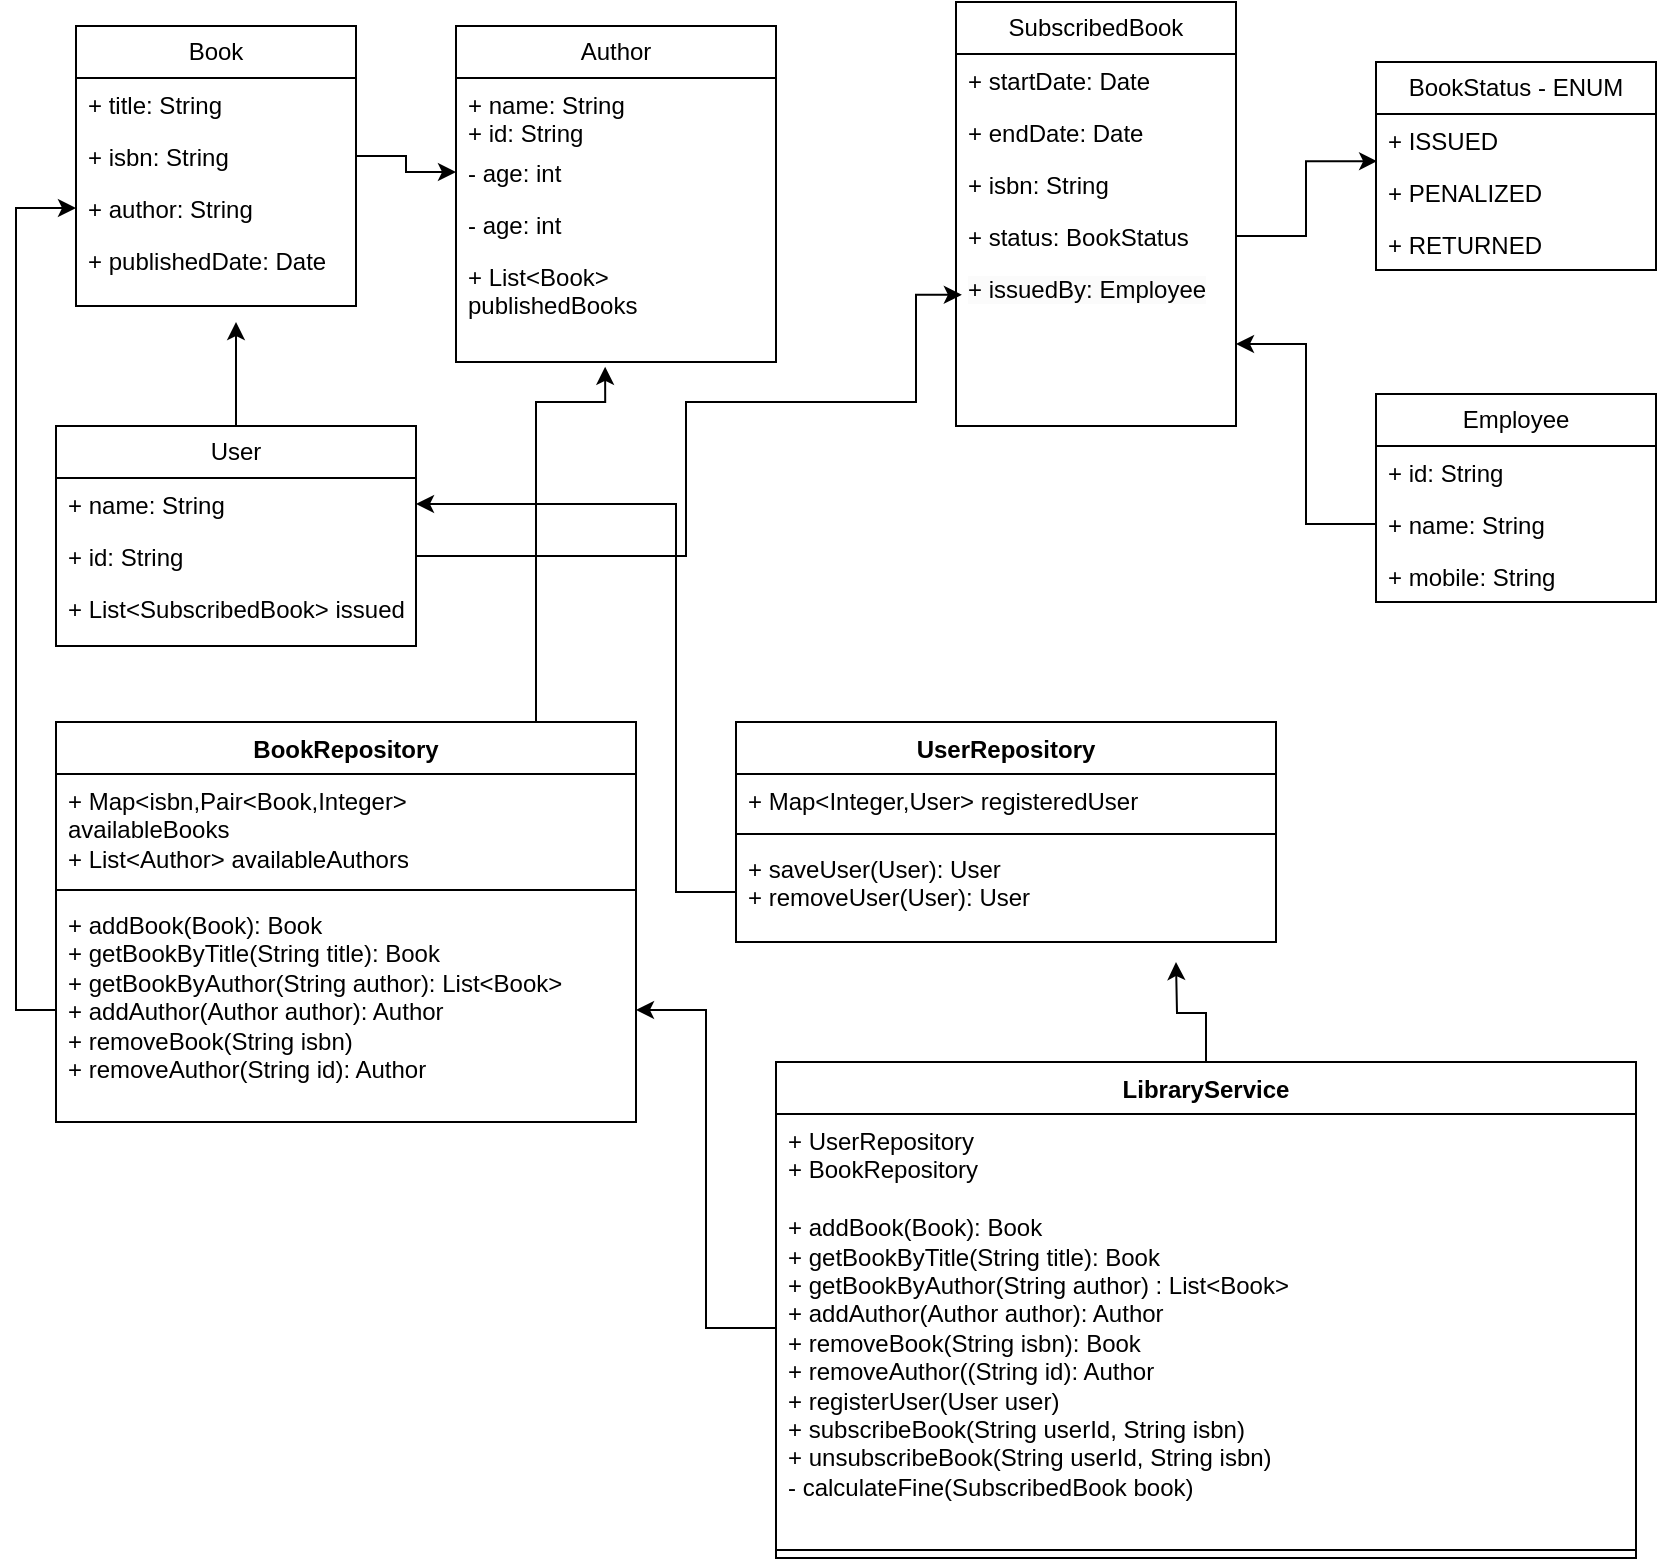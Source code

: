 <mxfile version="24.7.7">
  <diagram name="Page-1" id="tEH3crVplecIQbQHGZhr">
    <mxGraphModel dx="989" dy="1673" grid="1" gridSize="10" guides="1" tooltips="1" connect="1" arrows="1" fold="1" page="1" pageScale="1" pageWidth="850" pageHeight="1100" math="0" shadow="0">
      <root>
        <mxCell id="0" />
        <mxCell id="1" parent="0" />
        <mxCell id="4mwLRk9rZ4MO9JZMdo6K-1" value="Book" style="swimlane;fontStyle=0;childLayout=stackLayout;horizontal=1;startSize=26;fillColor=none;horizontalStack=0;resizeParent=1;resizeParentMax=0;resizeLast=0;collapsible=1;marginBottom=0;whiteSpace=wrap;html=1;" vertex="1" parent="1">
          <mxGeometry x="40" y="-288" width="140" height="140" as="geometry" />
        </mxCell>
        <mxCell id="4mwLRk9rZ4MO9JZMdo6K-2" value="+ title: String" style="text;strokeColor=none;fillColor=none;align=left;verticalAlign=top;spacingLeft=4;spacingRight=4;overflow=hidden;rotatable=0;points=[[0,0.5],[1,0.5]];portConstraint=eastwest;whiteSpace=wrap;html=1;" vertex="1" parent="4mwLRk9rZ4MO9JZMdo6K-1">
          <mxGeometry y="26" width="140" height="26" as="geometry" />
        </mxCell>
        <mxCell id="4mwLRk9rZ4MO9JZMdo6K-3" value="+ isbn: String" style="text;strokeColor=none;fillColor=none;align=left;verticalAlign=top;spacingLeft=4;spacingRight=4;overflow=hidden;rotatable=0;points=[[0,0.5],[1,0.5]];portConstraint=eastwest;whiteSpace=wrap;html=1;" vertex="1" parent="4mwLRk9rZ4MO9JZMdo6K-1">
          <mxGeometry y="52" width="140" height="26" as="geometry" />
        </mxCell>
        <mxCell id="4mwLRk9rZ4MO9JZMdo6K-5" value="+ author: String" style="text;strokeColor=none;fillColor=none;align=left;verticalAlign=top;spacingLeft=4;spacingRight=4;overflow=hidden;rotatable=0;points=[[0,0.5],[1,0.5]];portConstraint=eastwest;whiteSpace=wrap;html=1;" vertex="1" parent="4mwLRk9rZ4MO9JZMdo6K-1">
          <mxGeometry y="78" width="140" height="26" as="geometry" />
        </mxCell>
        <mxCell id="4mwLRk9rZ4MO9JZMdo6K-4" value="+ publishedDate: Date" style="text;strokeColor=none;fillColor=none;align=left;verticalAlign=top;spacingLeft=4;spacingRight=4;overflow=hidden;rotatable=0;points=[[0,0.5],[1,0.5]];portConstraint=eastwest;whiteSpace=wrap;html=1;" vertex="1" parent="4mwLRk9rZ4MO9JZMdo6K-1">
          <mxGeometry y="104" width="140" height="36" as="geometry" />
        </mxCell>
        <mxCell id="4mwLRk9rZ4MO9JZMdo6K-6" value="Author" style="swimlane;fontStyle=0;childLayout=stackLayout;horizontal=1;startSize=26;fillColor=none;horizontalStack=0;resizeParent=1;resizeParentMax=0;resizeLast=0;collapsible=1;marginBottom=0;whiteSpace=wrap;html=1;" vertex="1" parent="1">
          <mxGeometry x="230" y="-288" width="160" height="168" as="geometry" />
        </mxCell>
        <mxCell id="4mwLRk9rZ4MO9JZMdo6K-7" value="+ name: String&lt;div&gt;+ id: String&lt;/div&gt;&lt;div&gt;&lt;br&gt;&lt;/div&gt;&lt;div&gt;&lt;br&gt;&lt;/div&gt;&lt;div&gt;&lt;br&gt;&lt;/div&gt;" style="text;strokeColor=none;fillColor=none;align=left;verticalAlign=top;spacingLeft=4;spacingRight=4;overflow=hidden;rotatable=0;points=[[0,0.5],[1,0.5]];portConstraint=eastwest;whiteSpace=wrap;html=1;" vertex="1" parent="4mwLRk9rZ4MO9JZMdo6K-6">
          <mxGeometry y="26" width="160" height="34" as="geometry" />
        </mxCell>
        <mxCell id="4mwLRk9rZ4MO9JZMdo6K-8" value="- age: int" style="text;strokeColor=none;fillColor=none;align=left;verticalAlign=top;spacingLeft=4;spacingRight=4;overflow=hidden;rotatable=0;points=[[0,0.5],[1,0.5]];portConstraint=eastwest;whiteSpace=wrap;html=1;" vertex="1" parent="4mwLRk9rZ4MO9JZMdo6K-6">
          <mxGeometry y="60" width="160" height="26" as="geometry" />
        </mxCell>
        <mxCell id="4mwLRk9rZ4MO9JZMdo6K-11" value="- age: int" style="text;strokeColor=none;fillColor=none;align=left;verticalAlign=top;spacingLeft=4;spacingRight=4;overflow=hidden;rotatable=0;points=[[0,0.5],[1,0.5]];portConstraint=eastwest;whiteSpace=wrap;html=1;" vertex="1" parent="4mwLRk9rZ4MO9JZMdo6K-6">
          <mxGeometry y="86" width="160" height="26" as="geometry" />
        </mxCell>
        <mxCell id="4mwLRk9rZ4MO9JZMdo6K-9" value="+ List&amp;lt;Book&amp;gt; publishedBooks" style="text;strokeColor=none;fillColor=none;align=left;verticalAlign=top;spacingLeft=4;spacingRight=4;overflow=hidden;rotatable=0;points=[[0,0.5],[1,0.5]];portConstraint=eastwest;whiteSpace=wrap;html=1;" vertex="1" parent="4mwLRk9rZ4MO9JZMdo6K-6">
          <mxGeometry y="112" width="160" height="56" as="geometry" />
        </mxCell>
        <mxCell id="4mwLRk9rZ4MO9JZMdo6K-12" value="SubscribedBook" style="swimlane;fontStyle=0;childLayout=stackLayout;horizontal=1;startSize=26;fillColor=none;horizontalStack=0;resizeParent=1;resizeParentMax=0;resizeLast=0;collapsible=1;marginBottom=0;whiteSpace=wrap;html=1;" vertex="1" parent="1">
          <mxGeometry x="480" y="-300" width="140" height="212" as="geometry" />
        </mxCell>
        <mxCell id="4mwLRk9rZ4MO9JZMdo6K-13" value="+ startDate: Date" style="text;strokeColor=none;fillColor=none;align=left;verticalAlign=top;spacingLeft=4;spacingRight=4;overflow=hidden;rotatable=0;points=[[0,0.5],[1,0.5]];portConstraint=eastwest;whiteSpace=wrap;html=1;" vertex="1" parent="4mwLRk9rZ4MO9JZMdo6K-12">
          <mxGeometry y="26" width="140" height="26" as="geometry" />
        </mxCell>
        <mxCell id="4mwLRk9rZ4MO9JZMdo6K-14" value="+ endDate: Date" style="text;strokeColor=none;fillColor=none;align=left;verticalAlign=top;spacingLeft=4;spacingRight=4;overflow=hidden;rotatable=0;points=[[0,0.5],[1,0.5]];portConstraint=eastwest;whiteSpace=wrap;html=1;" vertex="1" parent="4mwLRk9rZ4MO9JZMdo6K-12">
          <mxGeometry y="52" width="140" height="26" as="geometry" />
        </mxCell>
        <mxCell id="4mwLRk9rZ4MO9JZMdo6K-16" value="+ isbn: String" style="text;strokeColor=none;fillColor=none;align=left;verticalAlign=top;spacingLeft=4;spacingRight=4;overflow=hidden;rotatable=0;points=[[0,0.5],[1,0.5]];portConstraint=eastwest;whiteSpace=wrap;html=1;" vertex="1" parent="4mwLRk9rZ4MO9JZMdo6K-12">
          <mxGeometry y="78" width="140" height="26" as="geometry" />
        </mxCell>
        <mxCell id="4mwLRk9rZ4MO9JZMdo6K-17" value="+ status: BookStatus" style="text;strokeColor=none;fillColor=none;align=left;verticalAlign=top;spacingLeft=4;spacingRight=4;overflow=hidden;rotatable=0;points=[[0,0.5],[1,0.5]];portConstraint=eastwest;whiteSpace=wrap;html=1;" vertex="1" parent="4mwLRk9rZ4MO9JZMdo6K-12">
          <mxGeometry y="104" width="140" height="26" as="geometry" />
        </mxCell>
        <mxCell id="4mwLRk9rZ4MO9JZMdo6K-15" value="&lt;span style=&quot;color: rgb(0, 0, 0); font-family: Helvetica; font-size: 12px; font-style: normal; font-variant-ligatures: normal; font-variant-caps: normal; font-weight: 400; letter-spacing: normal; orphans: 2; text-align: left; text-indent: 0px; text-transform: none; widows: 2; word-spacing: 0px; -webkit-text-stroke-width: 0px; white-space: normal; background-color: rgb(251, 251, 251); text-decoration-thickness: initial; text-decoration-style: initial; text-decoration-color: initial; display: inline !important; float: none;&quot;&gt;+ issuedBy: Employee&lt;/span&gt;" style="text;strokeColor=none;fillColor=none;align=left;verticalAlign=top;spacingLeft=4;spacingRight=4;overflow=hidden;rotatable=0;points=[[0,0.5],[1,0.5]];portConstraint=eastwest;whiteSpace=wrap;html=1;" vertex="1" parent="4mwLRk9rZ4MO9JZMdo6K-12">
          <mxGeometry y="130" width="140" height="82" as="geometry" />
        </mxCell>
        <mxCell id="4mwLRk9rZ4MO9JZMdo6K-18" value="BookStatus - ENUM" style="swimlane;fontStyle=0;childLayout=stackLayout;horizontal=1;startSize=26;fillColor=none;horizontalStack=0;resizeParent=1;resizeParentMax=0;resizeLast=0;collapsible=1;marginBottom=0;whiteSpace=wrap;html=1;" vertex="1" parent="1">
          <mxGeometry x="690" y="-270" width="140" height="104" as="geometry" />
        </mxCell>
        <mxCell id="4mwLRk9rZ4MO9JZMdo6K-19" value="+ ISSUED" style="text;strokeColor=none;fillColor=none;align=left;verticalAlign=top;spacingLeft=4;spacingRight=4;overflow=hidden;rotatable=0;points=[[0,0.5],[1,0.5]];portConstraint=eastwest;whiteSpace=wrap;html=1;" vertex="1" parent="4mwLRk9rZ4MO9JZMdo6K-18">
          <mxGeometry y="26" width="140" height="26" as="geometry" />
        </mxCell>
        <mxCell id="4mwLRk9rZ4MO9JZMdo6K-20" value="+ PENALIZED" style="text;strokeColor=none;fillColor=none;align=left;verticalAlign=top;spacingLeft=4;spacingRight=4;overflow=hidden;rotatable=0;points=[[0,0.5],[1,0.5]];portConstraint=eastwest;whiteSpace=wrap;html=1;" vertex="1" parent="4mwLRk9rZ4MO9JZMdo6K-18">
          <mxGeometry y="52" width="140" height="26" as="geometry" />
        </mxCell>
        <mxCell id="4mwLRk9rZ4MO9JZMdo6K-21" value="+ RETURNED" style="text;strokeColor=none;fillColor=none;align=left;verticalAlign=top;spacingLeft=4;spacingRight=4;overflow=hidden;rotatable=0;points=[[0,0.5],[1,0.5]];portConstraint=eastwest;whiteSpace=wrap;html=1;" vertex="1" parent="4mwLRk9rZ4MO9JZMdo6K-18">
          <mxGeometry y="78" width="140" height="26" as="geometry" />
        </mxCell>
        <mxCell id="4mwLRk9rZ4MO9JZMdo6K-22" style="edgeStyle=orthogonalEdgeStyle;rounded=0;orthogonalLoop=1;jettySize=auto;html=1;exitX=1;exitY=0.5;exitDx=0;exitDy=0;entryX=0.004;entryY=0.908;entryDx=0;entryDy=0;entryPerimeter=0;" edge="1" parent="1" source="4mwLRk9rZ4MO9JZMdo6K-17" target="4mwLRk9rZ4MO9JZMdo6K-19">
          <mxGeometry relative="1" as="geometry" />
        </mxCell>
        <mxCell id="4mwLRk9rZ4MO9JZMdo6K-31" style="edgeStyle=orthogonalEdgeStyle;rounded=0;orthogonalLoop=1;jettySize=auto;html=1;" edge="1" parent="1" source="4mwLRk9rZ4MO9JZMdo6K-23">
          <mxGeometry relative="1" as="geometry">
            <mxPoint x="120" y="-140" as="targetPoint" />
          </mxGeometry>
        </mxCell>
        <mxCell id="4mwLRk9rZ4MO9JZMdo6K-23" value="User" style="swimlane;fontStyle=0;childLayout=stackLayout;horizontal=1;startSize=26;fillColor=none;horizontalStack=0;resizeParent=1;resizeParentMax=0;resizeLast=0;collapsible=1;marginBottom=0;whiteSpace=wrap;html=1;" vertex="1" parent="1">
          <mxGeometry x="30" y="-88" width="180" height="110" as="geometry" />
        </mxCell>
        <mxCell id="4mwLRk9rZ4MO9JZMdo6K-24" value="+ name: String" style="text;strokeColor=none;fillColor=none;align=left;verticalAlign=top;spacingLeft=4;spacingRight=4;overflow=hidden;rotatable=0;points=[[0,0.5],[1,0.5]];portConstraint=eastwest;whiteSpace=wrap;html=1;" vertex="1" parent="4mwLRk9rZ4MO9JZMdo6K-23">
          <mxGeometry y="26" width="180" height="26" as="geometry" />
        </mxCell>
        <mxCell id="4mwLRk9rZ4MO9JZMdo6K-25" value="+ id: String" style="text;strokeColor=none;fillColor=none;align=left;verticalAlign=top;spacingLeft=4;spacingRight=4;overflow=hidden;rotatable=0;points=[[0,0.5],[1,0.5]];portConstraint=eastwest;whiteSpace=wrap;html=1;" vertex="1" parent="4mwLRk9rZ4MO9JZMdo6K-23">
          <mxGeometry y="52" width="180" height="26" as="geometry" />
        </mxCell>
        <mxCell id="4mwLRk9rZ4MO9JZMdo6K-26" value="+ List&amp;lt;SubscribedBook&amp;gt; issued&lt;div&gt;&lt;br&gt;&lt;/div&gt;" style="text;strokeColor=none;fillColor=none;align=left;verticalAlign=top;spacingLeft=4;spacingRight=4;overflow=hidden;rotatable=0;points=[[0,0.5],[1,0.5]];portConstraint=eastwest;whiteSpace=wrap;html=1;" vertex="1" parent="4mwLRk9rZ4MO9JZMdo6K-23">
          <mxGeometry y="78" width="180" height="32" as="geometry" />
        </mxCell>
        <mxCell id="4mwLRk9rZ4MO9JZMdo6K-27" value="Employee" style="swimlane;fontStyle=0;childLayout=stackLayout;horizontal=1;startSize=26;fillColor=none;horizontalStack=0;resizeParent=1;resizeParentMax=0;resizeLast=0;collapsible=1;marginBottom=0;whiteSpace=wrap;html=1;" vertex="1" parent="1">
          <mxGeometry x="690" y="-104" width="140" height="104" as="geometry" />
        </mxCell>
        <mxCell id="4mwLRk9rZ4MO9JZMdo6K-28" value="+ id: String" style="text;strokeColor=none;fillColor=none;align=left;verticalAlign=top;spacingLeft=4;spacingRight=4;overflow=hidden;rotatable=0;points=[[0,0.5],[1,0.5]];portConstraint=eastwest;whiteSpace=wrap;html=1;" vertex="1" parent="4mwLRk9rZ4MO9JZMdo6K-27">
          <mxGeometry y="26" width="140" height="26" as="geometry" />
        </mxCell>
        <mxCell id="4mwLRk9rZ4MO9JZMdo6K-29" value="+ name: String" style="text;strokeColor=none;fillColor=none;align=left;verticalAlign=top;spacingLeft=4;spacingRight=4;overflow=hidden;rotatable=0;points=[[0,0.5],[1,0.5]];portConstraint=eastwest;whiteSpace=wrap;html=1;" vertex="1" parent="4mwLRk9rZ4MO9JZMdo6K-27">
          <mxGeometry y="52" width="140" height="26" as="geometry" />
        </mxCell>
        <mxCell id="4mwLRk9rZ4MO9JZMdo6K-30" value="+ mobile: String" style="text;strokeColor=none;fillColor=none;align=left;verticalAlign=top;spacingLeft=4;spacingRight=4;overflow=hidden;rotatable=0;points=[[0,0.5],[1,0.5]];portConstraint=eastwest;whiteSpace=wrap;html=1;" vertex="1" parent="4mwLRk9rZ4MO9JZMdo6K-27">
          <mxGeometry y="78" width="140" height="26" as="geometry" />
        </mxCell>
        <mxCell id="4mwLRk9rZ4MO9JZMdo6K-32" style="edgeStyle=orthogonalEdgeStyle;rounded=0;orthogonalLoop=1;jettySize=auto;html=1;entryX=0;entryY=0.5;entryDx=0;entryDy=0;" edge="1" parent="1" source="4mwLRk9rZ4MO9JZMdo6K-3" target="4mwLRk9rZ4MO9JZMdo6K-8">
          <mxGeometry relative="1" as="geometry" />
        </mxCell>
        <mxCell id="4mwLRk9rZ4MO9JZMdo6K-33" value="BookRepository" style="swimlane;fontStyle=1;align=center;verticalAlign=top;childLayout=stackLayout;horizontal=1;startSize=26;horizontalStack=0;resizeParent=1;resizeParentMax=0;resizeLast=0;collapsible=1;marginBottom=0;whiteSpace=wrap;html=1;" vertex="1" parent="1">
          <mxGeometry x="30" y="60" width="290" height="200" as="geometry" />
        </mxCell>
        <mxCell id="4mwLRk9rZ4MO9JZMdo6K-34" value="&lt;div&gt;+ Map&amp;lt;isbn,Pair&amp;lt;Book,Integer&amp;gt;&lt;/div&gt;&lt;div&gt;availableBooks&lt;/div&gt;&lt;div&gt;+ List&amp;lt;Author&amp;gt; availableAuthors&lt;/div&gt;" style="text;strokeColor=none;fillColor=none;align=left;verticalAlign=top;spacingLeft=4;spacingRight=4;overflow=hidden;rotatable=0;points=[[0,0.5],[1,0.5]];portConstraint=eastwest;whiteSpace=wrap;html=1;" vertex="1" parent="4mwLRk9rZ4MO9JZMdo6K-33">
          <mxGeometry y="26" width="290" height="54" as="geometry" />
        </mxCell>
        <mxCell id="4mwLRk9rZ4MO9JZMdo6K-35" value="" style="line;strokeWidth=1;fillColor=none;align=left;verticalAlign=middle;spacingTop=-1;spacingLeft=3;spacingRight=3;rotatable=0;labelPosition=right;points=[];portConstraint=eastwest;strokeColor=inherit;" vertex="1" parent="4mwLRk9rZ4MO9JZMdo6K-33">
          <mxGeometry y="80" width="290" height="8" as="geometry" />
        </mxCell>
        <mxCell id="4mwLRk9rZ4MO9JZMdo6K-36" value="+ addBook(Book): Book&lt;div&gt;+ getBookByTitle(String title): Book&lt;/div&gt;&lt;div&gt;+ getBookByAuthor(String author): List&amp;lt;Book&amp;gt;&lt;/div&gt;&lt;div&gt;+ addAuthor(Author author): Author&lt;/div&gt;&lt;div&gt;+ removeBook(String isbn)&lt;/div&gt;&lt;div&gt;+ removeAuthor(String id): Author&lt;/div&gt;" style="text;strokeColor=none;fillColor=none;align=left;verticalAlign=top;spacingLeft=4;spacingRight=4;overflow=hidden;rotatable=0;points=[[0,0.5],[1,0.5]];portConstraint=eastwest;whiteSpace=wrap;html=1;" vertex="1" parent="4mwLRk9rZ4MO9JZMdo6K-33">
          <mxGeometry y="88" width="290" height="112" as="geometry" />
        </mxCell>
        <mxCell id="4mwLRk9rZ4MO9JZMdo6K-37" value="UserRepository" style="swimlane;fontStyle=1;align=center;verticalAlign=top;childLayout=stackLayout;horizontal=1;startSize=26;horizontalStack=0;resizeParent=1;resizeParentMax=0;resizeLast=0;collapsible=1;marginBottom=0;whiteSpace=wrap;html=1;" vertex="1" parent="1">
          <mxGeometry x="370" y="60" width="270" height="110" as="geometry" />
        </mxCell>
        <mxCell id="4mwLRk9rZ4MO9JZMdo6K-38" value="+ Map&amp;lt;Integer,User&amp;gt; registeredUser" style="text;strokeColor=none;fillColor=none;align=left;verticalAlign=top;spacingLeft=4;spacingRight=4;overflow=hidden;rotatable=0;points=[[0,0.5],[1,0.5]];portConstraint=eastwest;whiteSpace=wrap;html=1;" vertex="1" parent="4mwLRk9rZ4MO9JZMdo6K-37">
          <mxGeometry y="26" width="270" height="26" as="geometry" />
        </mxCell>
        <mxCell id="4mwLRk9rZ4MO9JZMdo6K-39" value="" style="line;strokeWidth=1;fillColor=none;align=left;verticalAlign=middle;spacingTop=-1;spacingLeft=3;spacingRight=3;rotatable=0;labelPosition=right;points=[];portConstraint=eastwest;strokeColor=inherit;" vertex="1" parent="4mwLRk9rZ4MO9JZMdo6K-37">
          <mxGeometry y="52" width="270" height="8" as="geometry" />
        </mxCell>
        <mxCell id="4mwLRk9rZ4MO9JZMdo6K-40" value="+ saveUser(User): User&lt;div&gt;+ removeUser(User): User&lt;/div&gt;&lt;div&gt;&lt;br&gt;&lt;/div&gt;" style="text;strokeColor=none;fillColor=none;align=left;verticalAlign=top;spacingLeft=4;spacingRight=4;overflow=hidden;rotatable=0;points=[[0,0.5],[1,0.5]];portConstraint=eastwest;whiteSpace=wrap;html=1;" vertex="1" parent="4mwLRk9rZ4MO9JZMdo6K-37">
          <mxGeometry y="60" width="270" height="50" as="geometry" />
        </mxCell>
        <mxCell id="4mwLRk9rZ4MO9JZMdo6K-45" style="edgeStyle=orthogonalEdgeStyle;rounded=0;orthogonalLoop=1;jettySize=auto;html=1;entryX=0;entryY=0.5;entryDx=0;entryDy=0;" edge="1" parent="1" source="4mwLRk9rZ4MO9JZMdo6K-36" target="4mwLRk9rZ4MO9JZMdo6K-5">
          <mxGeometry relative="1" as="geometry" />
        </mxCell>
        <mxCell id="4mwLRk9rZ4MO9JZMdo6K-46" style="edgeStyle=orthogonalEdgeStyle;rounded=0;orthogonalLoop=1;jettySize=auto;html=1;entryX=0.466;entryY=1.043;entryDx=0;entryDy=0;entryPerimeter=0;" edge="1" parent="1" source="4mwLRk9rZ4MO9JZMdo6K-33" target="4mwLRk9rZ4MO9JZMdo6K-9">
          <mxGeometry relative="1" as="geometry">
            <Array as="points">
              <mxPoint x="270" y="-100" />
              <mxPoint x="305" y="-100" />
            </Array>
          </mxGeometry>
        </mxCell>
        <mxCell id="4mwLRk9rZ4MO9JZMdo6K-47" style="edgeStyle=orthogonalEdgeStyle;rounded=0;orthogonalLoop=1;jettySize=auto;html=1;entryX=1;entryY=0.5;entryDx=0;entryDy=0;" edge="1" parent="1" source="4mwLRk9rZ4MO9JZMdo6K-40" target="4mwLRk9rZ4MO9JZMdo6K-24">
          <mxGeometry relative="1" as="geometry">
            <Array as="points">
              <mxPoint x="340" y="145" />
              <mxPoint x="340" y="-49" />
            </Array>
          </mxGeometry>
        </mxCell>
        <mxCell id="4mwLRk9rZ4MO9JZMdo6K-48" style="edgeStyle=orthogonalEdgeStyle;rounded=0;orthogonalLoop=1;jettySize=auto;html=1;entryX=0.021;entryY=0.2;entryDx=0;entryDy=0;entryPerimeter=0;" edge="1" parent="1" source="4mwLRk9rZ4MO9JZMdo6K-25" target="4mwLRk9rZ4MO9JZMdo6K-15">
          <mxGeometry relative="1" as="geometry">
            <Array as="points">
              <mxPoint x="345" y="-23" />
              <mxPoint x="345" y="-100" />
              <mxPoint x="460" y="-100" />
              <mxPoint x="460" y="-154" />
            </Array>
          </mxGeometry>
        </mxCell>
        <mxCell id="4mwLRk9rZ4MO9JZMdo6K-54" style="edgeStyle=orthogonalEdgeStyle;rounded=0;orthogonalLoop=1;jettySize=auto;html=1;" edge="1" parent="1" source="4mwLRk9rZ4MO9JZMdo6K-49">
          <mxGeometry relative="1" as="geometry">
            <mxPoint x="590" y="180" as="targetPoint" />
          </mxGeometry>
        </mxCell>
        <mxCell id="4mwLRk9rZ4MO9JZMdo6K-49" value="LibraryService" style="swimlane;fontStyle=1;align=center;verticalAlign=top;childLayout=stackLayout;horizontal=1;startSize=26;horizontalStack=0;resizeParent=1;resizeParentMax=0;resizeLast=0;collapsible=1;marginBottom=0;whiteSpace=wrap;html=1;" vertex="1" parent="1">
          <mxGeometry x="390" y="230" width="430" height="248" as="geometry" />
        </mxCell>
        <mxCell id="4mwLRk9rZ4MO9JZMdo6K-50" value="+ UserRepository&lt;div&gt;+ BookRepository&lt;/div&gt;&lt;div&gt;&lt;br&gt;&lt;/div&gt;&lt;div&gt;+ addBook(Book): Book&lt;/div&gt;&lt;div&gt;+ getBookByTitle(String title): Book&lt;/div&gt;&lt;div&gt;+ getBookByAuthor(String author) : List&amp;lt;Book&amp;gt;&lt;/div&gt;&lt;div&gt;+ addAuthor(Author author): Author&lt;/div&gt;&lt;div&gt;+ removeBook(String isbn): Book&lt;/div&gt;&lt;div&gt;+ removeAuthor((String id): Author&lt;/div&gt;&lt;div&gt;+ registerUser(User user)&lt;/div&gt;&lt;div&gt;+ subscribeBook(String userId, String isbn)&lt;/div&gt;&lt;div&gt;+ unsubscribeBook(String userId, String isbn)&lt;/div&gt;&lt;div&gt;- calculateFine(SubscribedBook book)&lt;/div&gt;" style="text;strokeColor=none;fillColor=none;align=left;verticalAlign=top;spacingLeft=4;spacingRight=4;overflow=hidden;rotatable=0;points=[[0,0.5],[1,0.5]];portConstraint=eastwest;whiteSpace=wrap;html=1;" vertex="1" parent="4mwLRk9rZ4MO9JZMdo6K-49">
          <mxGeometry y="26" width="430" height="214" as="geometry" />
        </mxCell>
        <mxCell id="4mwLRk9rZ4MO9JZMdo6K-51" value="" style="line;strokeWidth=1;fillColor=none;align=left;verticalAlign=middle;spacingTop=-1;spacingLeft=3;spacingRight=3;rotatable=0;labelPosition=right;points=[];portConstraint=eastwest;strokeColor=inherit;" vertex="1" parent="4mwLRk9rZ4MO9JZMdo6K-49">
          <mxGeometry y="240" width="430" height="8" as="geometry" />
        </mxCell>
        <mxCell id="4mwLRk9rZ4MO9JZMdo6K-53" style="edgeStyle=orthogonalEdgeStyle;rounded=0;orthogonalLoop=1;jettySize=auto;html=1;" edge="1" parent="1" source="4mwLRk9rZ4MO9JZMdo6K-50" target="4mwLRk9rZ4MO9JZMdo6K-36">
          <mxGeometry relative="1" as="geometry" />
        </mxCell>
        <mxCell id="4mwLRk9rZ4MO9JZMdo6K-55" style="edgeStyle=orthogonalEdgeStyle;rounded=0;orthogonalLoop=1;jettySize=auto;html=1;entryX=1;entryY=0.5;entryDx=0;entryDy=0;" edge="1" parent="1" source="4mwLRk9rZ4MO9JZMdo6K-29" target="4mwLRk9rZ4MO9JZMdo6K-15">
          <mxGeometry relative="1" as="geometry" />
        </mxCell>
      </root>
    </mxGraphModel>
  </diagram>
</mxfile>
